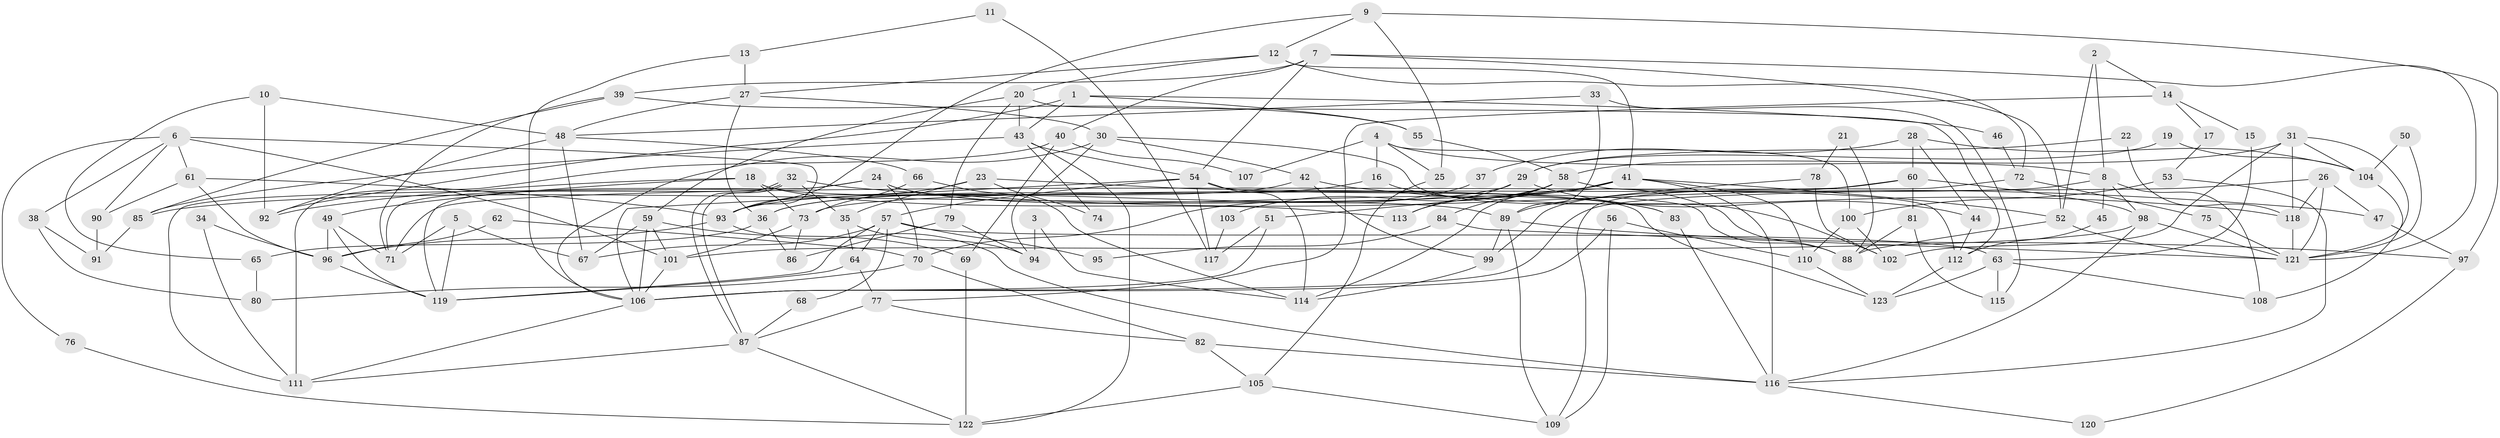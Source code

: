 // Generated by graph-tools (version 1.1) at 2025/11/02/27/25 16:11:17]
// undirected, 123 vertices, 246 edges
graph export_dot {
graph [start="1"]
  node [color=gray90,style=filled];
  1;
  2;
  3;
  4;
  5;
  6;
  7;
  8;
  9;
  10;
  11;
  12;
  13;
  14;
  15;
  16;
  17;
  18;
  19;
  20;
  21;
  22;
  23;
  24;
  25;
  26;
  27;
  28;
  29;
  30;
  31;
  32;
  33;
  34;
  35;
  36;
  37;
  38;
  39;
  40;
  41;
  42;
  43;
  44;
  45;
  46;
  47;
  48;
  49;
  50;
  51;
  52;
  53;
  54;
  55;
  56;
  57;
  58;
  59;
  60;
  61;
  62;
  63;
  64;
  65;
  66;
  67;
  68;
  69;
  70;
  71;
  72;
  73;
  74;
  75;
  76;
  77;
  78;
  79;
  80;
  81;
  82;
  83;
  84;
  85;
  86;
  87;
  88;
  89;
  90;
  91;
  92;
  93;
  94;
  95;
  96;
  97;
  98;
  99;
  100;
  101;
  102;
  103;
  104;
  105;
  106;
  107;
  108;
  109;
  110;
  111;
  112;
  113;
  114;
  115;
  116;
  117;
  118;
  119;
  120;
  121;
  122;
  123;
  1 -- 43;
  1 -- 92;
  1 -- 46;
  1 -- 55;
  2 -- 52;
  2 -- 8;
  2 -- 14;
  3 -- 114;
  3 -- 94;
  4 -- 16;
  4 -- 8;
  4 -- 25;
  4 -- 100;
  4 -- 107;
  5 -- 119;
  5 -- 71;
  5 -- 67;
  6 -- 101;
  6 -- 93;
  6 -- 38;
  6 -- 61;
  6 -- 76;
  6 -- 90;
  7 -- 52;
  7 -- 54;
  7 -- 39;
  7 -- 40;
  7 -- 121;
  8 -- 108;
  8 -- 98;
  8 -- 45;
  8 -- 73;
  9 -- 93;
  9 -- 97;
  9 -- 12;
  9 -- 25;
  10 -- 48;
  10 -- 92;
  10 -- 65;
  11 -- 117;
  11 -- 13;
  12 -- 20;
  12 -- 27;
  12 -- 41;
  12 -- 72;
  13 -- 27;
  13 -- 106;
  14 -- 77;
  14 -- 15;
  14 -- 17;
  15 -- 63;
  16 -- 88;
  16 -- 36;
  17 -- 53;
  18 -- 73;
  18 -- 49;
  18 -- 92;
  18 -- 113;
  18 -- 123;
  19 -- 29;
  19 -- 104;
  20 -- 59;
  20 -- 43;
  20 -- 79;
  20 -- 112;
  21 -- 78;
  21 -- 88;
  22 -- 29;
  22 -- 118;
  23 -- 93;
  23 -- 83;
  23 -- 35;
  23 -- 74;
  24 -- 111;
  24 -- 119;
  24 -- 70;
  24 -- 83;
  24 -- 89;
  25 -- 105;
  26 -- 121;
  26 -- 118;
  26 -- 47;
  26 -- 106;
  27 -- 48;
  27 -- 30;
  27 -- 36;
  28 -- 60;
  28 -- 44;
  28 -- 37;
  28 -- 104;
  29 -- 113;
  29 -- 36;
  29 -- 44;
  30 -- 106;
  30 -- 42;
  30 -- 94;
  30 -- 102;
  31 -- 102;
  31 -- 118;
  31 -- 58;
  31 -- 104;
  31 -- 121;
  32 -- 35;
  32 -- 87;
  32 -- 87;
  32 -- 47;
  32 -- 71;
  33 -- 115;
  33 -- 48;
  33 -- 89;
  34 -- 111;
  34 -- 96;
  35 -- 94;
  35 -- 64;
  36 -- 65;
  36 -- 86;
  37 -- 70;
  38 -- 91;
  38 -- 80;
  39 -- 71;
  39 -- 55;
  39 -- 85;
  40 -- 111;
  40 -- 69;
  40 -- 107;
  41 -- 85;
  41 -- 51;
  41 -- 52;
  41 -- 110;
  41 -- 114;
  41 -- 116;
  42 -- 93;
  42 -- 99;
  42 -- 118;
  43 -- 54;
  43 -- 122;
  43 -- 74;
  43 -- 85;
  44 -- 112;
  45 -- 112;
  46 -- 72;
  47 -- 97;
  48 -- 66;
  48 -- 67;
  48 -- 92;
  49 -- 96;
  49 -- 71;
  49 -- 119;
  50 -- 121;
  50 -- 104;
  51 -- 106;
  51 -- 117;
  52 -- 121;
  52 -- 88;
  53 -- 116;
  53 -- 100;
  54 -- 114;
  54 -- 106;
  54 -- 57;
  54 -- 88;
  54 -- 117;
  55 -- 58;
  56 -- 110;
  56 -- 106;
  56 -- 109;
  57 -- 119;
  57 -- 63;
  57 -- 64;
  57 -- 67;
  57 -- 68;
  57 -- 95;
  58 -- 84;
  58 -- 103;
  58 -- 112;
  58 -- 113;
  59 -- 106;
  59 -- 67;
  59 -- 69;
  59 -- 101;
  60 -- 98;
  60 -- 99;
  60 -- 71;
  60 -- 81;
  61 -- 96;
  61 -- 90;
  61 -- 93;
  62 -- 96;
  62 -- 70;
  63 -- 123;
  63 -- 108;
  63 -- 115;
  64 -- 77;
  64 -- 119;
  65 -- 80;
  66 -- 114;
  66 -- 73;
  68 -- 87;
  69 -- 122;
  70 -- 82;
  70 -- 80;
  72 -- 109;
  72 -- 75;
  73 -- 101;
  73 -- 86;
  75 -- 121;
  76 -- 122;
  77 -- 87;
  77 -- 82;
  78 -- 89;
  78 -- 102;
  79 -- 86;
  79 -- 94;
  81 -- 88;
  81 -- 115;
  82 -- 105;
  82 -- 116;
  83 -- 116;
  84 -- 121;
  84 -- 95;
  85 -- 91;
  87 -- 122;
  87 -- 111;
  89 -- 97;
  89 -- 99;
  89 -- 109;
  90 -- 91;
  93 -- 116;
  93 -- 96;
  96 -- 119;
  97 -- 120;
  98 -- 116;
  98 -- 121;
  98 -- 101;
  99 -- 114;
  100 -- 110;
  100 -- 102;
  101 -- 106;
  103 -- 117;
  104 -- 108;
  105 -- 109;
  105 -- 122;
  106 -- 111;
  110 -- 123;
  112 -- 123;
  116 -- 120;
  118 -- 121;
}
